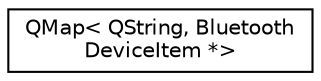 digraph "类继承关系图"
{
  edge [fontname="Helvetica",fontsize="10",labelfontname="Helvetica",labelfontsize="10"];
  node [fontname="Helvetica",fontsize="10",shape=record];
  rankdir="LR";
  Node0 [label="QMap\< QString, Bluetooth\lDeviceItem *\>",height=0.2,width=0.4,color="black", fillcolor="white", style="filled",URL="$class_q_map.html"];
}
